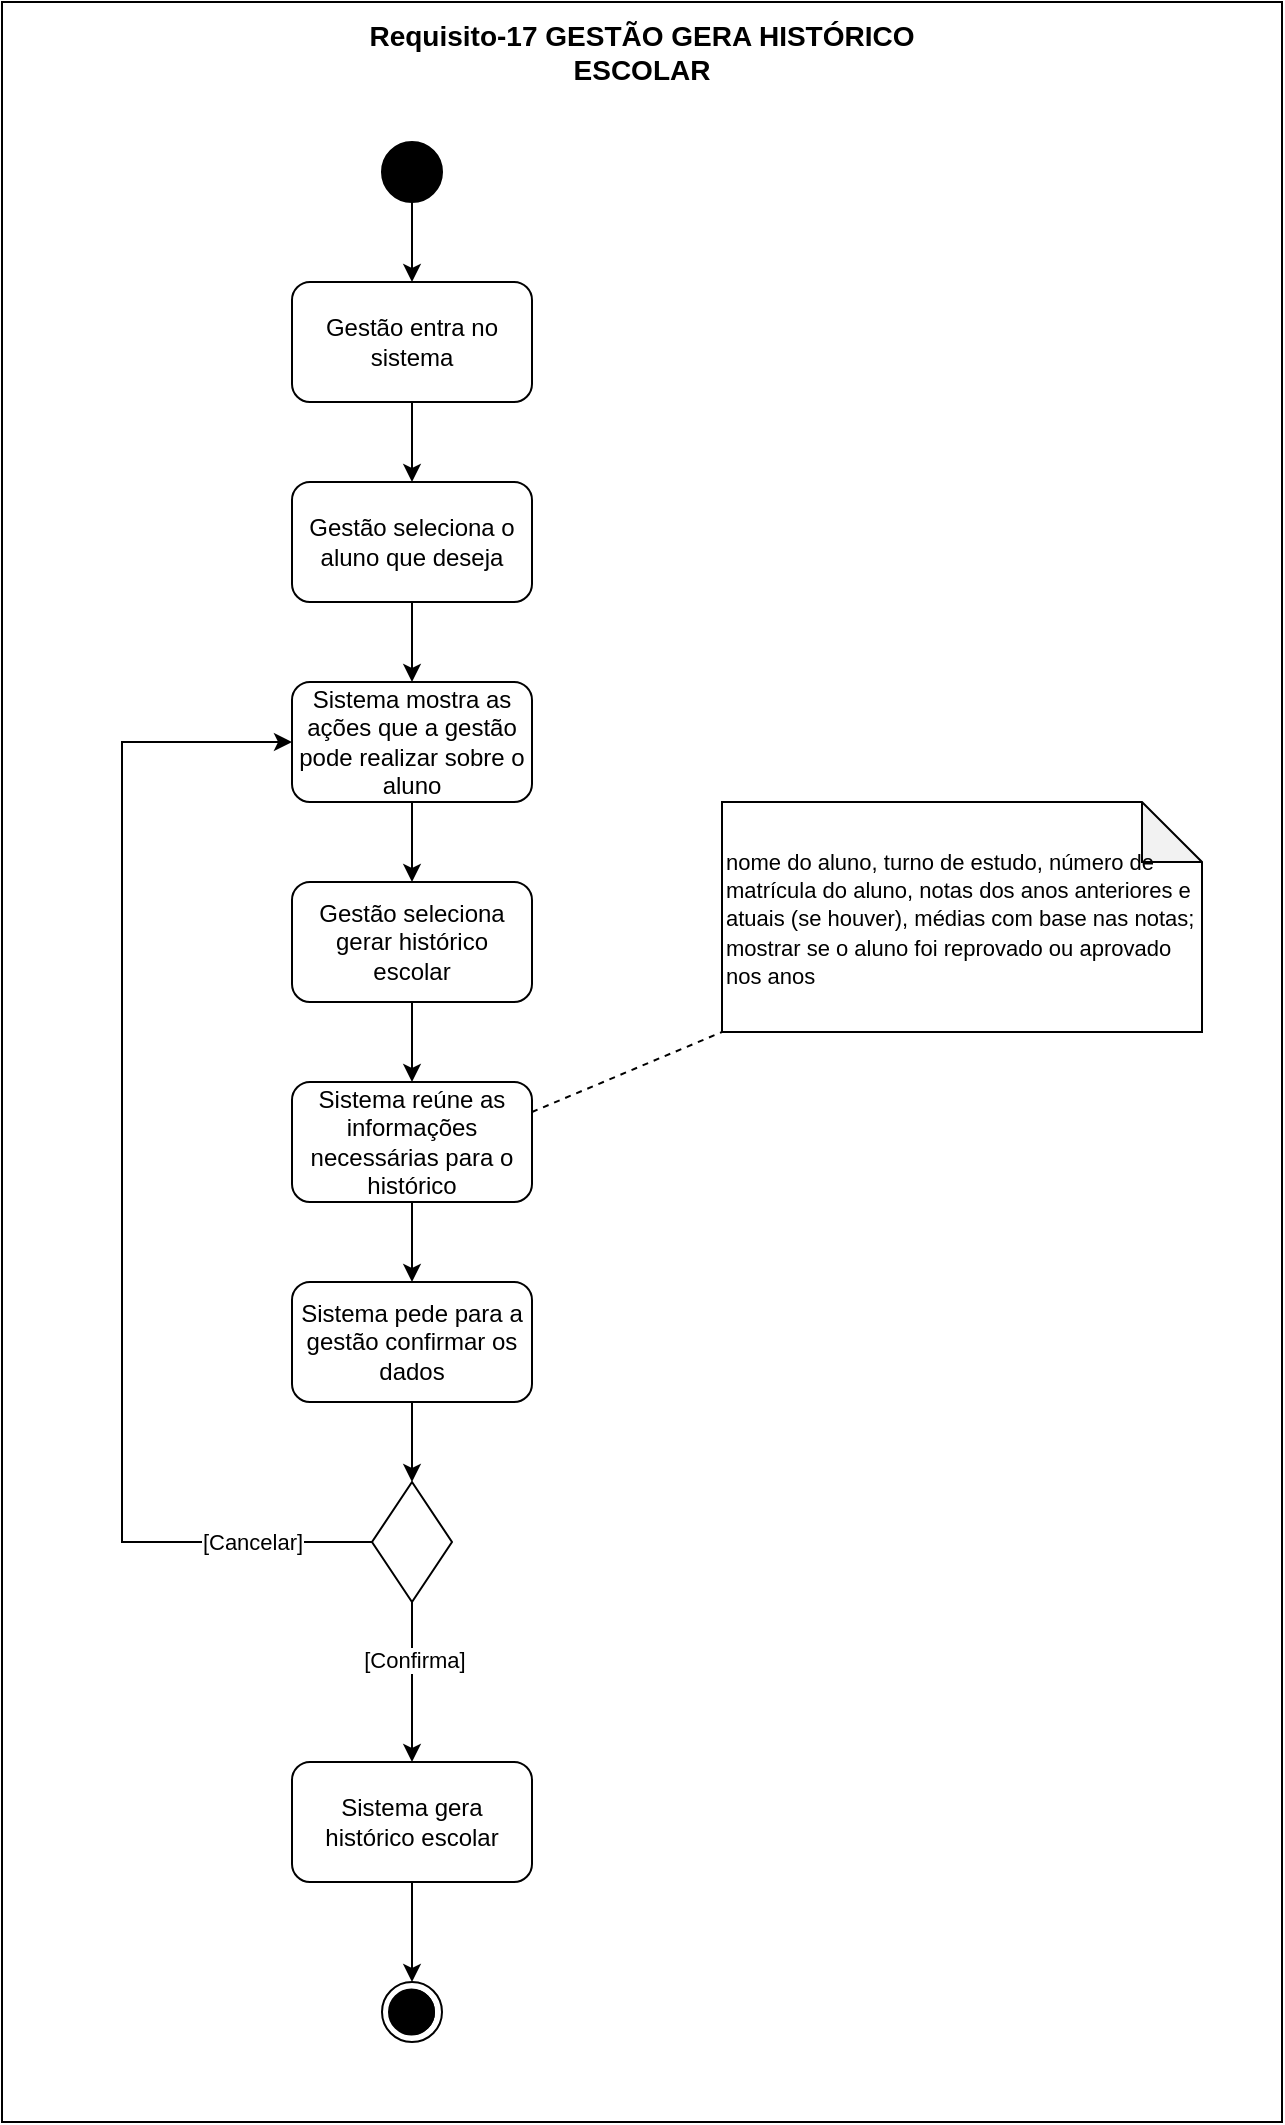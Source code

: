 <mxfile version="26.2.3">
  <diagram name="Página-1" id="2MJimR9oVwQxTo0xw9SD">
    <mxGraphModel dx="948" dy="1740" grid="1" gridSize="10" guides="1" tooltips="1" connect="1" arrows="1" fold="1" page="1" pageScale="1" pageWidth="827" pageHeight="1169" math="0" shadow="0">
      <root>
        <mxCell id="0" />
        <mxCell id="1" parent="0" />
        <mxCell id="4wjB-CnQujIZlB-kZ8fe-33" value="" style="rounded=0;whiteSpace=wrap;html=1;" parent="1" vertex="1">
          <mxGeometry x="100" y="-1060" width="640" height="1060" as="geometry" />
        </mxCell>
        <mxCell id="4wjB-CnQujIZlB-kZ8fe-3" value="" style="edgeStyle=orthogonalEdgeStyle;rounded=0;orthogonalLoop=1;jettySize=auto;html=1;" parent="1" source="4wjB-CnQujIZlB-kZ8fe-1" target="4wjB-CnQujIZlB-kZ8fe-2" edge="1">
          <mxGeometry relative="1" as="geometry" />
        </mxCell>
        <mxCell id="4wjB-CnQujIZlB-kZ8fe-1" value="" style="ellipse;whiteSpace=wrap;html=1;aspect=fixed;fillColor=#000000;" parent="1" vertex="1">
          <mxGeometry x="290" y="-990" width="30" height="30" as="geometry" />
        </mxCell>
        <mxCell id="4wjB-CnQujIZlB-kZ8fe-5" value="" style="edgeStyle=orthogonalEdgeStyle;rounded=0;orthogonalLoop=1;jettySize=auto;html=1;" parent="1" source="4wjB-CnQujIZlB-kZ8fe-2" target="4wjB-CnQujIZlB-kZ8fe-4" edge="1">
          <mxGeometry relative="1" as="geometry" />
        </mxCell>
        <mxCell id="4wjB-CnQujIZlB-kZ8fe-2" value="Gestão entra no sistema" style="rounded=1;whiteSpace=wrap;html=1;fillColor=#FFFFFF;" parent="1" vertex="1">
          <mxGeometry x="245" y="-920" width="120" height="60" as="geometry" />
        </mxCell>
        <mxCell id="4wjB-CnQujIZlB-kZ8fe-7" value="" style="edgeStyle=orthogonalEdgeStyle;rounded=0;orthogonalLoop=1;jettySize=auto;html=1;" parent="1" source="4wjB-CnQujIZlB-kZ8fe-4" target="4wjB-CnQujIZlB-kZ8fe-6" edge="1">
          <mxGeometry relative="1" as="geometry" />
        </mxCell>
        <mxCell id="4wjB-CnQujIZlB-kZ8fe-4" value="Gestão seleciona o aluno que deseja" style="whiteSpace=wrap;html=1;fillColor=#FFFFFF;rounded=1;" parent="1" vertex="1">
          <mxGeometry x="245" y="-820" width="120" height="60" as="geometry" />
        </mxCell>
        <mxCell id="4wjB-CnQujIZlB-kZ8fe-9" value="" style="edgeStyle=orthogonalEdgeStyle;rounded=0;orthogonalLoop=1;jettySize=auto;html=1;" parent="1" source="4wjB-CnQujIZlB-kZ8fe-6" target="4wjB-CnQujIZlB-kZ8fe-8" edge="1">
          <mxGeometry relative="1" as="geometry" />
        </mxCell>
        <mxCell id="4wjB-CnQujIZlB-kZ8fe-6" value="Sistema mostra as ações que a gestão pode realizar sobre o aluno" style="whiteSpace=wrap;html=1;fillColor=#FFFFFF;rounded=1;" parent="1" vertex="1">
          <mxGeometry x="245" y="-720" width="120" height="60" as="geometry" />
        </mxCell>
        <mxCell id="4wjB-CnQujIZlB-kZ8fe-11" value="" style="edgeStyle=orthogonalEdgeStyle;rounded=0;orthogonalLoop=1;jettySize=auto;html=1;" parent="1" source="4wjB-CnQujIZlB-kZ8fe-8" target="4wjB-CnQujIZlB-kZ8fe-10" edge="1">
          <mxGeometry relative="1" as="geometry" />
        </mxCell>
        <mxCell id="4wjB-CnQujIZlB-kZ8fe-8" value="Gestão seleciona gerar histórico escolar" style="whiteSpace=wrap;html=1;fillColor=#FFFFFF;rounded=1;" parent="1" vertex="1">
          <mxGeometry x="245" y="-620" width="120" height="60" as="geometry" />
        </mxCell>
        <mxCell id="4wjB-CnQujIZlB-kZ8fe-15" value="" style="edgeStyle=orthogonalEdgeStyle;rounded=0;orthogonalLoop=1;jettySize=auto;html=1;" parent="1" source="4wjB-CnQujIZlB-kZ8fe-10" target="4wjB-CnQujIZlB-kZ8fe-14" edge="1">
          <mxGeometry relative="1" as="geometry" />
        </mxCell>
        <mxCell id="4wjB-CnQujIZlB-kZ8fe-10" value="Sistema reúne as informações necessárias para o histórico" style="whiteSpace=wrap;html=1;fillColor=#FFFFFF;rounded=1;" parent="1" vertex="1">
          <mxGeometry x="245" y="-520" width="120" height="60" as="geometry" />
        </mxCell>
        <mxCell id="4wjB-CnQujIZlB-kZ8fe-12" value="&lt;span id=&quot;docs-internal-guid-2104a1e3-7fff-686b-9c69-3e2ca37c10b6&quot;&gt;&lt;span style=&quot;font-family: Arial, sans-serif; font-variant-numeric: normal; font-variant-east-asian: normal; font-variant-alternates: normal; font-variant-position: normal; font-variant-emoji: normal; vertical-align: baseline; white-space-collapse: preserve;&quot;&gt;&lt;font style=&quot;font-size: 11px;&quot;&gt;nome do aluno, turno de estudo, número de matrícula do aluno, notas dos anos anteriores e atuais (se houver), médias com base nas notas; mostrar se o aluno foi reprovado ou aprovado nos anos&lt;/font&gt;&lt;/span&gt;&lt;/span&gt;" style="shape=note;whiteSpace=wrap;html=1;backgroundOutline=1;darkOpacity=0.05;align=left;" parent="1" vertex="1">
          <mxGeometry x="460" y="-660" width="240" height="115" as="geometry" />
        </mxCell>
        <mxCell id="4wjB-CnQujIZlB-kZ8fe-13" value="" style="endArrow=none;dashed=1;html=1;rounded=0;exitX=1;exitY=0.25;exitDx=0;exitDy=0;entryX=0;entryY=1;entryDx=0;entryDy=0;entryPerimeter=0;" parent="1" source="4wjB-CnQujIZlB-kZ8fe-10" target="4wjB-CnQujIZlB-kZ8fe-12" edge="1">
          <mxGeometry width="50" height="50" relative="1" as="geometry">
            <mxPoint x="480" y="-440" as="sourcePoint" />
            <mxPoint x="530" y="-490" as="targetPoint" />
          </mxGeometry>
        </mxCell>
        <mxCell id="4wjB-CnQujIZlB-kZ8fe-17" value="" style="edgeStyle=orthogonalEdgeStyle;rounded=0;orthogonalLoop=1;jettySize=auto;html=1;entryX=0.5;entryY=0;entryDx=0;entryDy=0;" parent="1" source="4wjB-CnQujIZlB-kZ8fe-14" target="4wjB-CnQujIZlB-kZ8fe-18" edge="1">
          <mxGeometry relative="1" as="geometry">
            <mxPoint x="305" y="-320" as="targetPoint" />
          </mxGeometry>
        </mxCell>
        <mxCell id="4wjB-CnQujIZlB-kZ8fe-14" value="Sistema pede para a gestão confirmar os dados" style="whiteSpace=wrap;html=1;fillColor=#FFFFFF;rounded=1;" parent="1" vertex="1">
          <mxGeometry x="245" y="-420" width="120" height="60" as="geometry" />
        </mxCell>
        <mxCell id="4wjB-CnQujIZlB-kZ8fe-20" value="" style="edgeStyle=orthogonalEdgeStyle;rounded=0;orthogonalLoop=1;jettySize=auto;html=1;" parent="1" source="4wjB-CnQujIZlB-kZ8fe-18" target="4wjB-CnQujIZlB-kZ8fe-19" edge="1">
          <mxGeometry relative="1" as="geometry" />
        </mxCell>
        <mxCell id="4wjB-CnQujIZlB-kZ8fe-22" value="[Confirma]" style="edgeLabel;html=1;align=center;verticalAlign=middle;resizable=0;points=[];" parent="4wjB-CnQujIZlB-kZ8fe-20" vertex="1" connectable="0">
          <mxGeometry x="-0.275" y="1" relative="1" as="geometry">
            <mxPoint as="offset" />
          </mxGeometry>
        </mxCell>
        <mxCell id="4wjB-CnQujIZlB-kZ8fe-24" style="edgeStyle=orthogonalEdgeStyle;rounded=0;orthogonalLoop=1;jettySize=auto;html=1;exitX=0;exitY=0.5;exitDx=0;exitDy=0;entryX=0;entryY=0.5;entryDx=0;entryDy=0;" parent="1" source="4wjB-CnQujIZlB-kZ8fe-18" target="4wjB-CnQujIZlB-kZ8fe-6" edge="1">
          <mxGeometry relative="1" as="geometry">
            <Array as="points">
              <mxPoint x="160" y="-290" />
              <mxPoint x="160" y="-690" />
            </Array>
          </mxGeometry>
        </mxCell>
        <mxCell id="4wjB-CnQujIZlB-kZ8fe-26" value="[Cancelar]" style="edgeLabel;html=1;align=center;verticalAlign=middle;resizable=0;points=[];" parent="4wjB-CnQujIZlB-kZ8fe-24" vertex="1" connectable="0">
          <mxGeometry x="-0.803" relative="1" as="geometry">
            <mxPoint as="offset" />
          </mxGeometry>
        </mxCell>
        <mxCell id="4wjB-CnQujIZlB-kZ8fe-18" value="" style="rhombus;whiteSpace=wrap;html=1;" parent="1" vertex="1">
          <mxGeometry x="285" y="-320" width="40" height="60" as="geometry" />
        </mxCell>
        <mxCell id="4wjB-CnQujIZlB-kZ8fe-32" style="edgeStyle=orthogonalEdgeStyle;rounded=0;orthogonalLoop=1;jettySize=auto;html=1;exitX=0.5;exitY=1;exitDx=0;exitDy=0;entryX=0.5;entryY=0;entryDx=0;entryDy=0;" parent="1" source="4wjB-CnQujIZlB-kZ8fe-19" target="4wjB-CnQujIZlB-kZ8fe-30" edge="1">
          <mxGeometry relative="1" as="geometry" />
        </mxCell>
        <mxCell id="4wjB-CnQujIZlB-kZ8fe-19" value="Sistema gera histórico escolar" style="rounded=1;whiteSpace=wrap;html=1;" parent="1" vertex="1">
          <mxGeometry x="245" y="-180" width="120" height="60" as="geometry" />
        </mxCell>
        <mxCell id="4wjB-CnQujIZlB-kZ8fe-29" value="" style="group" parent="1" vertex="1" connectable="0">
          <mxGeometry x="290" y="-70" width="30" height="30" as="geometry" />
        </mxCell>
        <mxCell id="4wjB-CnQujIZlB-kZ8fe-30" value="" style="ellipse;shape=doubleEllipse;whiteSpace=wrap;html=1;aspect=fixed;fillColor=#FFFFFF;" parent="4wjB-CnQujIZlB-kZ8fe-29" vertex="1">
          <mxGeometry width="30" height="30" as="geometry" />
        </mxCell>
        <mxCell id="4wjB-CnQujIZlB-kZ8fe-31" value="" style="ellipse;shape=doubleEllipse;whiteSpace=wrap;html=1;aspect=fixed;fillColor=#000000;" parent="4wjB-CnQujIZlB-kZ8fe-29" vertex="1">
          <mxGeometry x="3.5" y="3.75" width="22.5" height="22.5" as="geometry" />
        </mxCell>
        <mxCell id="4wjB-CnQujIZlB-kZ8fe-34" value="Requisito-17 GESTÃO GERA HISTÓRICO ESCOLAR" style="text;html=1;align=center;verticalAlign=middle;whiteSpace=wrap;rounded=0;fontStyle=1;fontSize=14;" parent="1" vertex="1">
          <mxGeometry x="270" y="-1050" width="300" height="30" as="geometry" />
        </mxCell>
      </root>
    </mxGraphModel>
  </diagram>
</mxfile>
